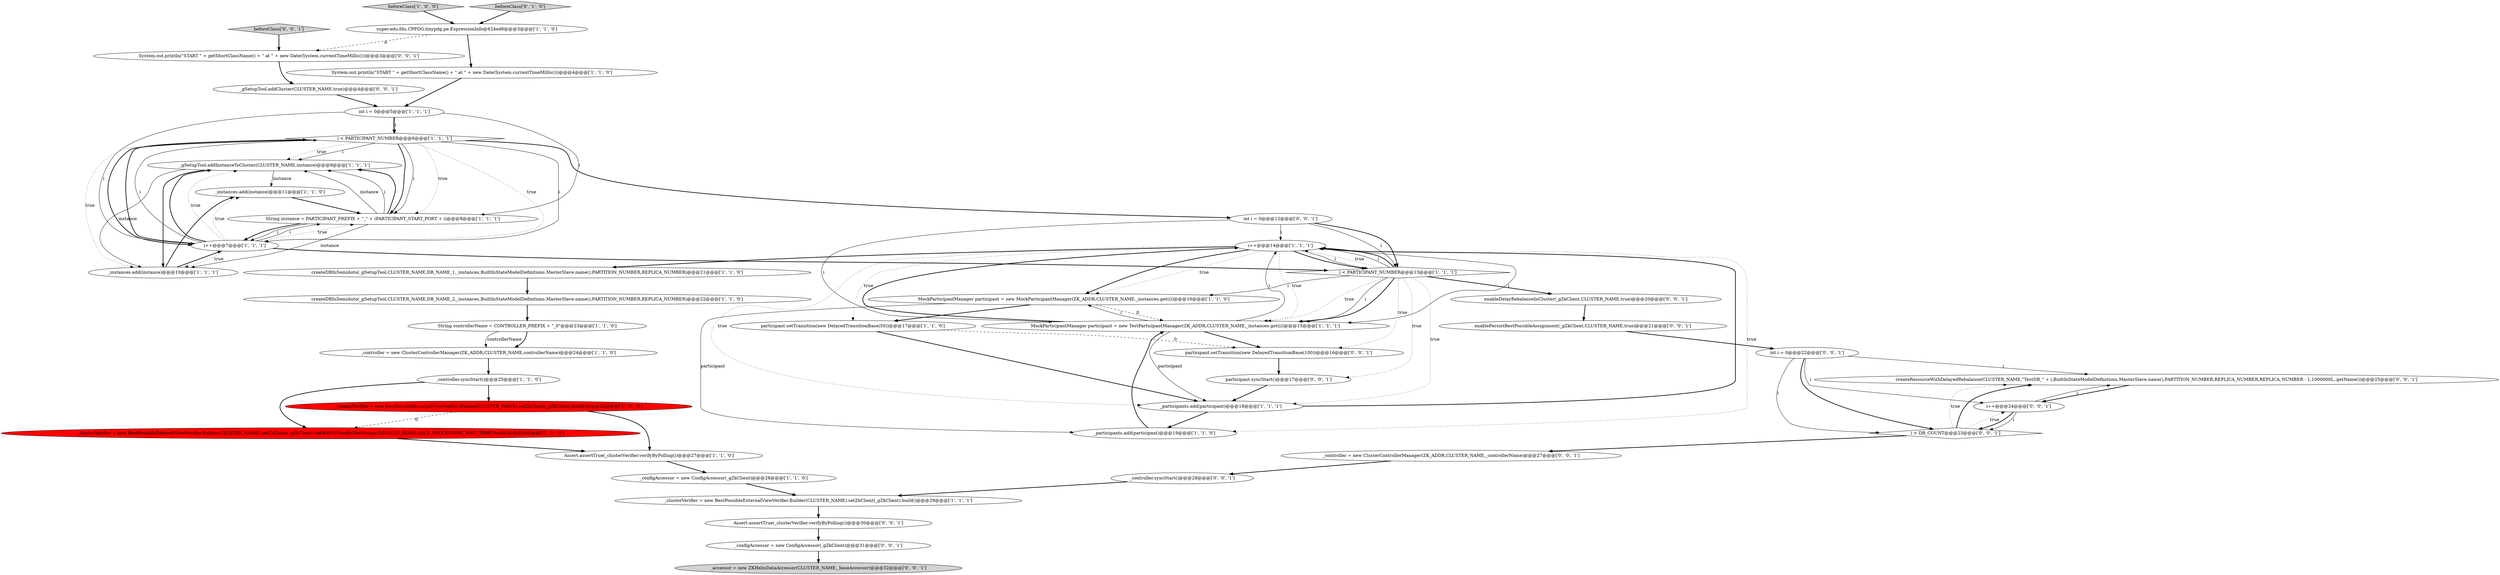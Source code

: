 digraph {
29 [style = filled, label = "_configAccessor = new ConfigAccessor(_gZkClient)@@@31@@@['0', '0', '1']", fillcolor = white, shape = ellipse image = "AAA0AAABBB3BBB"];
28 [style = filled, label = "_gSetupTool.addCluster(CLUSTER_NAME,true)@@@4@@@['0', '0', '1']", fillcolor = white, shape = ellipse image = "AAA0AAABBB3BBB"];
44 [style = filled, label = "createResourceWithDelayedRebalance(CLUSTER_NAME,\"TestDB_\" + i,BuiltInStateModelDefinitions.MasterSlave.name(),PARTITION_NUMBER,REPLICA_NUMBER,REPLICA_NUMBER - 1,1000000L,.getName())@@@25@@@['0', '0', '1']", fillcolor = white, shape = ellipse image = "AAA0AAABBB3BBB"];
33 [style = filled, label = "System.out.println(\"START \" + getShortClassName() + \" at \" + new Date(System.currentTimeMillis()))@@@3@@@['0', '0', '1']", fillcolor = white, shape = ellipse image = "AAA0AAABBB3BBB"];
14 [style = filled, label = "MockParticipantManager participant = new MockParticipantManager(ZK_ADDR,CLUSTER_NAME,_instances.get(i))@@@16@@@['1', '1', '0']", fillcolor = white, shape = ellipse image = "AAA0AAABBB1BBB"];
43 [style = filled, label = "enableDelayRebalanceInCluster(_gZkClient,CLUSTER_NAME,true)@@@20@@@['0', '0', '1']", fillcolor = white, shape = ellipse image = "AAA0AAABBB3BBB"];
27 [style = filled, label = "_clusterVerifier = new BestPossibleExternalViewVerifier.Builder(CLUSTER_NAME).setZkClient(_gZkClient).setWaitTillVerify(TestHelper.DEFAULT_REBALANCE_PROCESSING_WAIT_TIME).build()@@@26@@@['0', '1', '0']", fillcolor = red, shape = ellipse image = "AAA1AAABBB2BBB"];
11 [style = filled, label = "super.edu.fdu.CPPDG.tinypdg.pe.ExpressionInfo@624ed6@@@3@@@['1', '1', '0']", fillcolor = white, shape = ellipse image = "AAA0AAABBB1BBB"];
9 [style = filled, label = "Assert.assertTrue(_clusterVerifier.verifyByPolling())@@@27@@@['1', '1', '0']", fillcolor = white, shape = ellipse image = "AAA0AAABBB1BBB"];
4 [style = filled, label = "_gSetupTool.addInstanceToCluster(CLUSTER_NAME,instance)@@@9@@@['1', '1', '1']", fillcolor = white, shape = ellipse image = "AAA0AAABBB1BBB"];
15 [style = filled, label = "_controller.syncStart()@@@25@@@['1', '1', '0']", fillcolor = white, shape = ellipse image = "AAA0AAABBB1BBB"];
35 [style = filled, label = "int i = 0@@@12@@@['0', '0', '1']", fillcolor = white, shape = ellipse image = "AAA0AAABBB3BBB"];
2 [style = filled, label = "_clusterVerifier = new BestPossibleExternalViewVerifier.Builder(CLUSTER_NAME).setZkClient(_gZkClient).build()@@@26@@@['1', '0', '0']", fillcolor = red, shape = ellipse image = "AAA1AAABBB1BBB"];
32 [style = filled, label = "int i = 0@@@22@@@['0', '0', '1']", fillcolor = white, shape = ellipse image = "AAA0AAABBB3BBB"];
1 [style = filled, label = "_instances.add(instance)@@@11@@@['1', '1', '0']", fillcolor = white, shape = ellipse image = "AAA0AAABBB1BBB"];
17 [style = filled, label = "_configAccessor = new ConfigAccessor(_gZkClient)@@@28@@@['1', '1', '0']", fillcolor = white, shape = ellipse image = "AAA0AAABBB1BBB"];
23 [style = filled, label = "createDBInSemiAuto(_gSetupTool,CLUSTER_NAME,DB_NAME_2,_instances,BuiltInStateModelDefinitions.MasterSlave.name(),PARTITION_NUMBER,REPLICA_NUMBER)@@@22@@@['1', '1', '0']", fillcolor = white, shape = ellipse image = "AAA0AAABBB1BBB"];
39 [style = filled, label = "i < DB_COUNT@@@23@@@['0', '0', '1']", fillcolor = white, shape = diamond image = "AAA0AAABBB3BBB"];
10 [style = filled, label = "beforeClass['1', '0', '0']", fillcolor = lightgray, shape = diamond image = "AAA0AAABBB1BBB"];
26 [style = filled, label = "beforeClass['0', '1', '0']", fillcolor = lightgray, shape = diamond image = "AAA0AAABBB2BBB"];
19 [style = filled, label = "String controllerName = CONTROLLER_PREFIX + \"_0\"@@@23@@@['1', '1', '0']", fillcolor = white, shape = ellipse image = "AAA0AAABBB1BBB"];
22 [style = filled, label = "String instance = PARTICIPANT_PREFIX + \"_\" + (PARTICIPANT_START_PORT + i)@@@8@@@['1', '1', '1']", fillcolor = white, shape = ellipse image = "AAA0AAABBB1BBB"];
21 [style = filled, label = "i < PARTICIPANT_NUMBER@@@6@@@['1', '1', '1']", fillcolor = white, shape = diamond image = "AAA0AAABBB1BBB"];
16 [style = filled, label = "MockParticipantManager participant = new TestParticipantManager(ZK_ADDR,CLUSTER_NAME,_instances.get(i))@@@15@@@['1', '1', '1']", fillcolor = white, shape = ellipse image = "AAA0AAABBB1BBB"];
24 [style = filled, label = "i++@@@14@@@['1', '1', '1']", fillcolor = white, shape = ellipse image = "AAA0AAABBB1BBB"];
18 [style = filled, label = "_controller = new ClusterControllerManager(ZK_ADDR,CLUSTER_NAME,controllerName)@@@24@@@['1', '1', '0']", fillcolor = white, shape = ellipse image = "AAA0AAABBB1BBB"];
37 [style = filled, label = "i++@@@24@@@['0', '0', '1']", fillcolor = white, shape = ellipse image = "AAA0AAABBB3BBB"];
41 [style = filled, label = "_controller.syncStart()@@@28@@@['0', '0', '1']", fillcolor = white, shape = ellipse image = "AAA0AAABBB3BBB"];
20 [style = filled, label = "_clusterVerifier = new BestPossibleExternalViewVerifier.Builder(CLUSTER_NAME).setZkClient(_gZkClient).build()@@@29@@@['1', '1', '1']", fillcolor = white, shape = ellipse image = "AAA0AAABBB1BBB"];
42 [style = filled, label = "participant.syncStart()@@@17@@@['0', '0', '1']", fillcolor = white, shape = ellipse image = "AAA0AAABBB3BBB"];
13 [style = filled, label = "System.out.println(\"START \" + getShortClassName() + \" at \" + new Date(System.currentTimeMillis()))@@@4@@@['1', '1', '0']", fillcolor = white, shape = ellipse image = "AAA0AAABBB1BBB"];
0 [style = filled, label = "createDBInSemiAuto(_gSetupTool,CLUSTER_NAME,DB_NAME_1,_instances,BuiltInStateModelDefinitions.MasterSlave.name(),PARTITION_NUMBER,REPLICA_NUMBER)@@@21@@@['1', '1', '0']", fillcolor = white, shape = ellipse image = "AAA0AAABBB1BBB"];
5 [style = filled, label = "i < PARTICIPANT_NUMBER@@@13@@@['1', '1', '1']", fillcolor = white, shape = diamond image = "AAA0AAABBB1BBB"];
25 [style = filled, label = "_participants.add(participant)@@@18@@@['1', '1', '1']", fillcolor = white, shape = ellipse image = "AAA0AAABBB1BBB"];
34 [style = filled, label = "beforeClass['0', '0', '1']", fillcolor = lightgray, shape = diamond image = "AAA0AAABBB3BBB"];
30 [style = filled, label = "participant.setTransition(new DelayedTransitionBase(100))@@@16@@@['0', '0', '1']", fillcolor = white, shape = ellipse image = "AAA0AAABBB3BBB"];
7 [style = filled, label = "_participants.add(participant)@@@19@@@['1', '1', '0']", fillcolor = white, shape = ellipse image = "AAA0AAABBB1BBB"];
31 [style = filled, label = "_accessor = new ZKHelixDataAccessor(CLUSTER_NAME,_baseAccessor)@@@32@@@['0', '0', '1']", fillcolor = lightgray, shape = ellipse image = "AAA0AAABBB3BBB"];
3 [style = filled, label = "int i = 0@@@5@@@['1', '1', '1']", fillcolor = white, shape = ellipse image = "AAA0AAABBB1BBB"];
8 [style = filled, label = "_instances.add(instance)@@@10@@@['1', '1', '1']", fillcolor = white, shape = ellipse image = "AAA0AAABBB1BBB"];
12 [style = filled, label = "participant.setTransition(new DelayedTransitionBase(50))@@@17@@@['1', '1', '0']", fillcolor = white, shape = ellipse image = "AAA0AAABBB1BBB"];
36 [style = filled, label = "Assert.assertTrue(_clusterVerifier.verifyByPolling())@@@30@@@['0', '0', '1']", fillcolor = white, shape = ellipse image = "AAA0AAABBB3BBB"];
40 [style = filled, label = "enablePersistBestPossibleAssignment(_gZkClient,CLUSTER_NAME,true)@@@21@@@['0', '0', '1']", fillcolor = white, shape = ellipse image = "AAA0AAABBB3BBB"];
6 [style = filled, label = "i++@@@7@@@['1', '1', '1']", fillcolor = white, shape = ellipse image = "AAA0AAABBB1BBB"];
38 [style = filled, label = "_controller = new ClusterControllerManager(ZK_ADDR,CLUSTER_NAME,_controllerName)@@@27@@@['0', '0', '1']", fillcolor = white, shape = ellipse image = "AAA0AAABBB3BBB"];
4->8 [style = solid, label="instance"];
24->12 [style = dotted, label="true"];
3->22 [style = solid, label="i"];
32->44 [style = solid, label="i"];
24->25 [style = dotted, label="true"];
36->29 [style = bold, label=""];
11->33 [style = dashed, label="0"];
21->8 [style = dotted, label="true"];
27->9 [style = bold, label=""];
6->1 [style = dotted, label="true"];
8->6 [style = bold, label=""];
38->41 [style = bold, label=""];
41->20 [style = bold, label=""];
26->11 [style = bold, label=""];
22->4 [style = bold, label=""];
43->40 [style = bold, label=""];
8->1 [style = bold, label=""];
5->24 [style = dotted, label="true"];
11->13 [style = bold, label=""];
7->16 [style = bold, label=""];
39->38 [style = bold, label=""];
4->8 [style = bold, label=""];
32->39 [style = solid, label="i"];
28->3 [style = bold, label=""];
21->35 [style = bold, label=""];
24->16 [style = solid, label="i"];
17->20 [style = bold, label=""];
4->1 [style = solid, label="instance"];
10->11 [style = bold, label=""];
19->18 [style = bold, label=""];
5->16 [style = solid, label="i"];
35->5 [style = solid, label="i"];
24->0 [style = bold, label=""];
33->28 [style = bold, label=""];
30->42 [style = bold, label=""];
34->33 [style = bold, label=""];
18->15 [style = bold, label=""];
2->27 [style = dashed, label="0"];
5->14 [style = solid, label="i"];
9->17 [style = bold, label=""];
3->21 [style = solid, label="i"];
21->22 [style = dotted, label="true"];
2->9 [style = bold, label=""];
22->4 [style = solid, label="instance"];
12->30 [style = dashed, label="0"];
25->7 [style = bold, label=""];
16->25 [style = solid, label="participant"];
24->5 [style = bold, label=""];
37->39 [style = solid, label="i"];
35->5 [style = bold, label=""];
6->4 [style = bold, label=""];
25->24 [style = bold, label=""];
0->23 [style = bold, label=""];
35->16 [style = solid, label="i"];
5->42 [style = dotted, label="true"];
5->25 [style = dotted, label="true"];
21->22 [style = bold, label=""];
39->44 [style = dotted, label="true"];
5->24 [style = solid, label="i"];
6->22 [style = solid, label="i"];
5->30 [style = dotted, label="true"];
44->37 [style = bold, label=""];
14->16 [style = dashed, label="0"];
24->7 [style = dotted, label="true"];
22->6 [style = bold, label=""];
21->6 [style = dotted, label="true"];
42->25 [style = bold, label=""];
6->21 [style = bold, label=""];
19->18 [style = solid, label="controllerName"];
16->24 [style = bold, label=""];
22->6 [style = solid, label="i"];
21->4 [style = solid, label="i"];
6->22 [style = dotted, label="true"];
24->16 [style = dotted, label="true"];
32->37 [style = solid, label="i"];
3->6 [style = solid, label="i"];
5->16 [style = bold, label=""];
21->6 [style = solid, label="i"];
6->5 [style = bold, label=""];
39->37 [style = dotted, label="true"];
6->21 [style = solid, label="i"];
6->8 [style = dotted, label="true"];
5->24 [style = bold, label=""];
23->19 [style = bold, label=""];
16->30 [style = bold, label=""];
5->16 [style = dotted, label="true"];
40->32 [style = bold, label=""];
3->21 [style = bold, label=""];
32->39 [style = bold, label=""];
21->22 [style = solid, label="i"];
37->39 [style = bold, label=""];
20->36 [style = bold, label=""];
37->44 [style = solid, label="i"];
35->24 [style = solid, label="i"];
14->7 [style = solid, label="participant"];
15->2 [style = bold, label=""];
24->14 [style = dotted, label="true"];
39->44 [style = bold, label=""];
21->6 [style = bold, label=""];
29->31 [style = bold, label=""];
24->5 [style = solid, label="i"];
22->4 [style = solid, label="i"];
21->4 [style = dotted, label="true"];
24->14 [style = bold, label=""];
1->22 [style = bold, label=""];
5->43 [style = bold, label=""];
16->14 [style = solid, label="i"];
13->3 [style = bold, label=""];
6->4 [style = dotted, label="true"];
12->25 [style = bold, label=""];
14->12 [style = bold, label=""];
16->24 [style = solid, label="i"];
22->8 [style = solid, label="instance"];
15->27 [style = bold, label=""];
}
